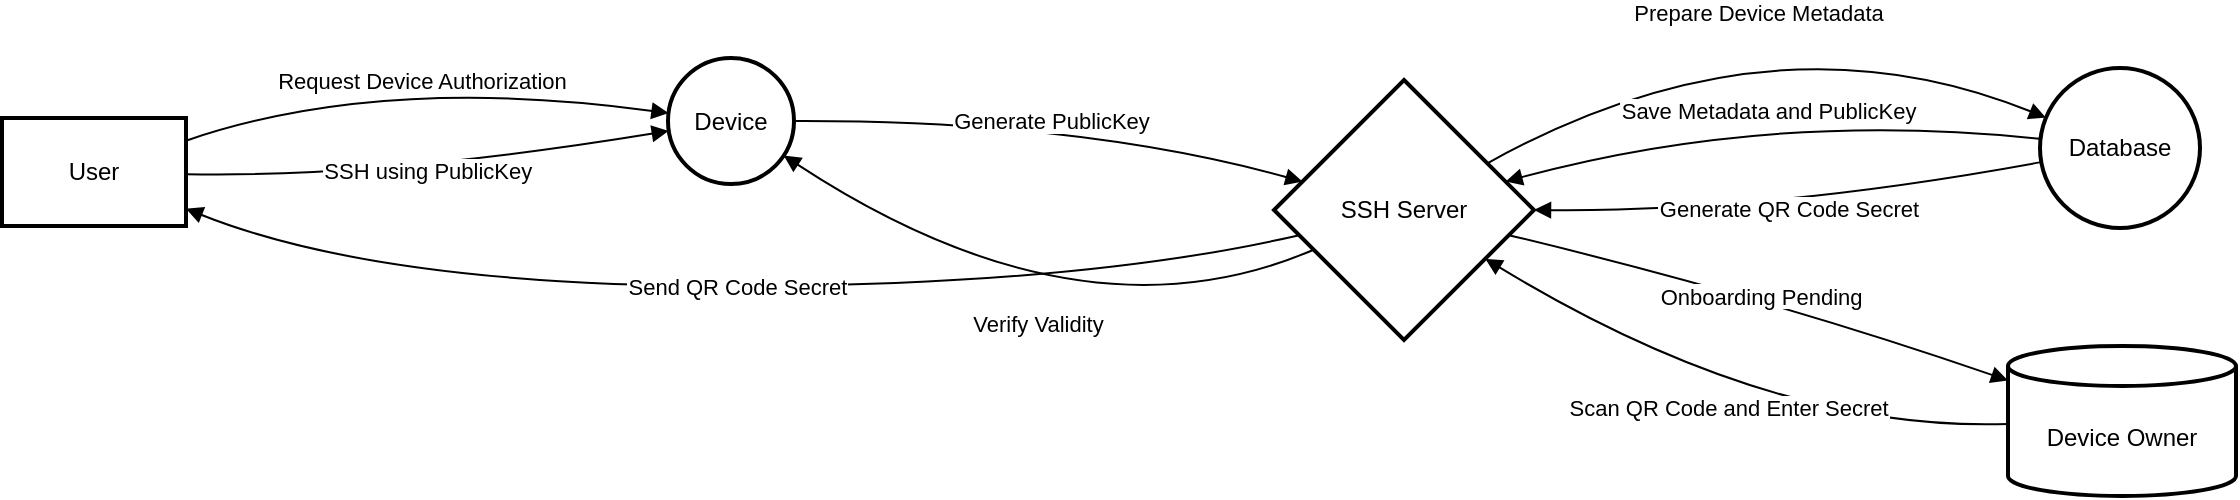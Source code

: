 <mxfile version="26.1.1">
  <diagram name="Page-1" id="bPSGD1P9Wo8Ul51fc5RX">
    <mxGraphModel>
      <root>
        <mxCell id="0" />
        <mxCell id="1" parent="0" />
        <mxCell id="2" value="User" style="whiteSpace=wrap;strokeWidth=2;" vertex="1" parent="1">
          <mxGeometry x="8" y="75" width="92" height="54" as="geometry" />
        </mxCell>
        <mxCell id="3" value="Device" style="ellipse;aspect=fixed;strokeWidth=2;whiteSpace=wrap;" vertex="1" parent="1">
          <mxGeometry x="341" y="45" width="63" height="63" as="geometry" />
        </mxCell>
        <mxCell id="4" value="SSH Server" style="rhombus;strokeWidth=2;whiteSpace=wrap;" vertex="1" parent="1">
          <mxGeometry x="644" y="56" width="130" height="130" as="geometry" />
        </mxCell>
        <mxCell id="5" value="Database" style="ellipse;aspect=fixed;strokeWidth=2;whiteSpace=wrap;" vertex="1" parent="1">
          <mxGeometry x="1027" y="50" width="80" height="80" as="geometry" />
        </mxCell>
        <mxCell id="6" value="Device Owner" style="shape=cylinder3;boundedLbl=1;backgroundOutline=1;size=10;strokeWidth=2;whiteSpace=wrap;" vertex="1" parent="1">
          <mxGeometry x="1011" y="189" width="114" height="75" as="geometry" />
        </mxCell>
        <mxCell id="7" value="Request Device Authorization" style="curved=1;startArrow=none;endArrow=block;exitX=1;exitY=0.21;entryX=0;entryY=0.43;" edge="1" parent="1" source="2" target="3">
          <mxGeometry relative="1" as="geometry">
            <Array as="points">
              <mxPoint x="197" y="53" />
            </Array>
          </mxGeometry>
        </mxCell>
        <mxCell id="8" value="Generate PublicKey" style="curved=1;startArrow=none;endArrow=block;exitX=0.99;exitY=0.5;entryX=0;entryY=0.36;" edge="1" parent="1" source="3" target="4">
          <mxGeometry relative="1" as="geometry">
            <Array as="points">
              <mxPoint x="547" y="76" />
            </Array>
          </mxGeometry>
        </mxCell>
        <mxCell id="9" value="Prepare Device Metadata" style="curved=1;startArrow=none;endArrow=block;exitX=1;exitY=0.22;entryX=0.01;entryY=0.3;" edge="1" parent="1" source="4" target="5">
          <mxGeometry relative="1" as="geometry">
            <Array as="points">
              <mxPoint x="892" y="19" />
            </Array>
          </mxGeometry>
        </mxCell>
        <mxCell id="10" value="Save Metadata and PublicKey" style="curved=1;startArrow=none;endArrow=block;exitX=0.01;exitY=0.44;entryX=1;entryY=0.36;" edge="1" parent="1" source="5" target="4">
          <mxGeometry relative="1" as="geometry">
            <Array as="points">
              <mxPoint x="892" y="71" />
            </Array>
          </mxGeometry>
        </mxCell>
        <mxCell id="11" value="Generate QR Code Secret" style="curved=1;startArrow=none;endArrow=block;exitX=0.01;exitY=0.59;entryX=1;entryY=0.5;" edge="1" parent="1" source="5" target="4">
          <mxGeometry relative="1" as="geometry">
            <Array as="points">
              <mxPoint x="892" y="122" />
            </Array>
          </mxGeometry>
        </mxCell>
        <mxCell id="12" value="Send QR Code Secret" style="curved=1;startArrow=none;endArrow=block;exitX=0;exitY=0.62;entryX=1;entryY=0.84;" edge="1" parent="1" source="4" target="2">
          <mxGeometry relative="1" as="geometry">
            <Array as="points">
              <mxPoint x="547" y="159" />
              <mxPoint x="197" y="159" />
            </Array>
          </mxGeometry>
        </mxCell>
        <mxCell id="13" value="Onboarding Pending" style="curved=1;startArrow=none;endArrow=block;exitX=1;exitY=0.62;entryX=0;entryY=0.23;" edge="1" parent="1" source="4" target="6">
          <mxGeometry relative="1" as="geometry">
            <Array as="points">
              <mxPoint x="892" y="165" />
            </Array>
          </mxGeometry>
        </mxCell>
        <mxCell id="14" value="Scan QR Code and Enter Secret" style="curved=1;startArrow=none;endArrow=block;exitX=0;exitY=0.52;entryX=1;entryY=0.8;" edge="1" parent="1" source="6" target="4">
          <mxGeometry relative="1" as="geometry">
            <Array as="points">
              <mxPoint x="892" y="232" />
            </Array>
          </mxGeometry>
        </mxCell>
        <mxCell id="15" value="Verify Validity" style="curved=1;startArrow=none;endArrow=block;exitX=0;exitY=0.72;entryX=0.99;entryY=0.82;" edge="1" parent="1" source="4" target="3">
          <mxGeometry relative="1" as="geometry">
            <Array as="points">
              <mxPoint x="547" y="191" />
            </Array>
          </mxGeometry>
        </mxCell>
        <mxCell id="16" value="SSH using PublicKey" style="curved=1;startArrow=none;endArrow=block;exitX=1;exitY=0.52;entryX=0;entryY=0.58;" edge="1" parent="1" source="2" target="3">
          <mxGeometry relative="1" as="geometry">
            <Array as="points">
              <mxPoint x="197" y="105" />
            </Array>
          </mxGeometry>
        </mxCell>
      </root>
    </mxGraphModel>
  </diagram>
</mxfile>
